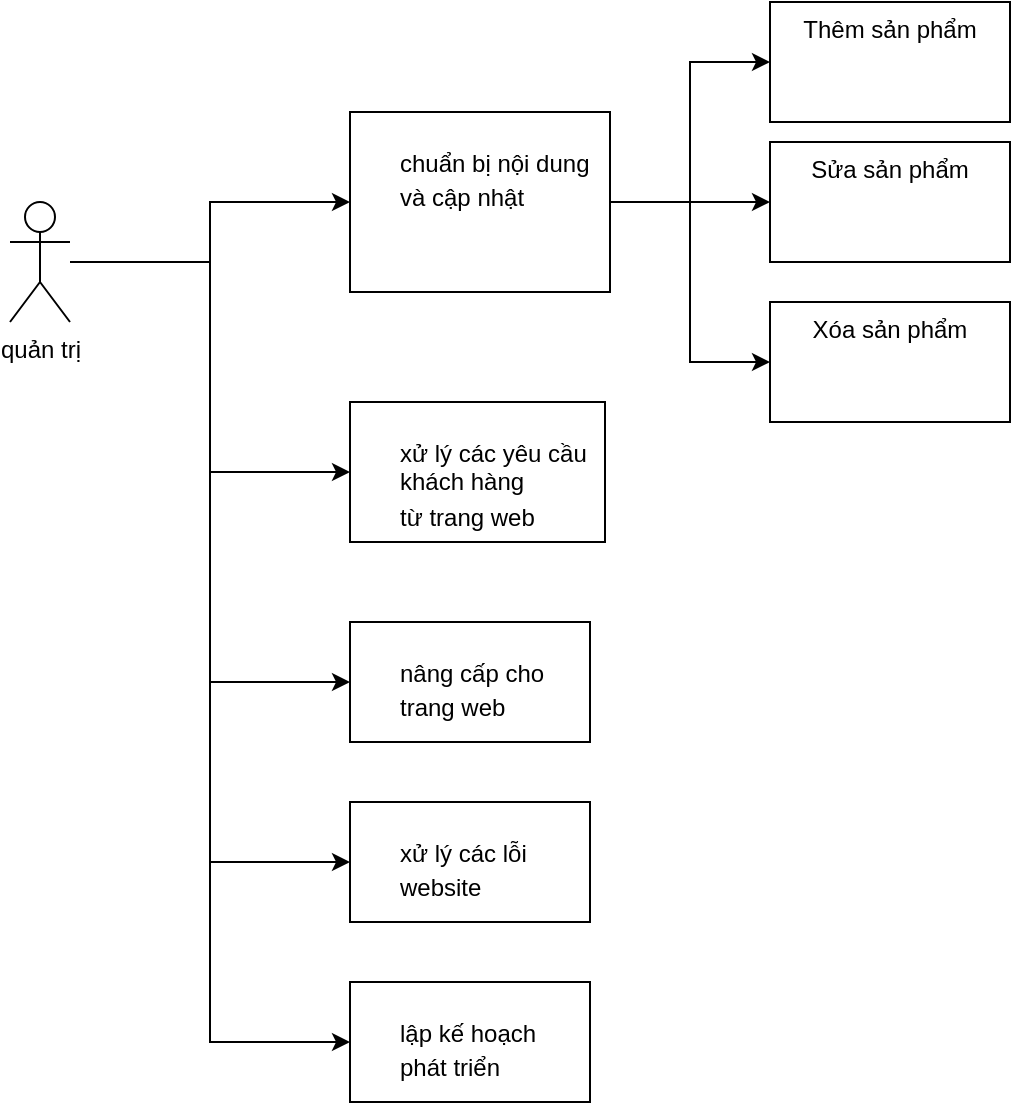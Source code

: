 <mxfile version="16.1.0" type="github">
  <diagram id="B6fYnNA_Ycc2_gfgWTXK" name="Page-1">
    <mxGraphModel dx="1221" dy="648" grid="1" gridSize="10" guides="1" tooltips="1" connect="1" arrows="1" fold="1" page="1" pageScale="1" pageWidth="850" pageHeight="1100" math="0" shadow="0">
      <root>
        <mxCell id="0" />
        <mxCell id="1" parent="0" />
        <mxCell id="eLZTv4X-DEWrMysk3diu-4" value="" style="edgeStyle=orthogonalEdgeStyle;rounded=0;orthogonalLoop=1;jettySize=auto;html=1;" edge="1" parent="1" source="eLZTv4X-DEWrMysk3diu-1" target="eLZTv4X-DEWrMysk3diu-3">
          <mxGeometry relative="1" as="geometry" />
        </mxCell>
        <mxCell id="eLZTv4X-DEWrMysk3diu-12" value="" style="edgeStyle=orthogonalEdgeStyle;rounded=0;orthogonalLoop=1;jettySize=auto;html=1;" edge="1" parent="1" source="eLZTv4X-DEWrMysk3diu-1" target="eLZTv4X-DEWrMysk3diu-11">
          <mxGeometry relative="1" as="geometry">
            <Array as="points">
              <mxPoint x="160" y="270" />
              <mxPoint x="160" y="375" />
            </Array>
          </mxGeometry>
        </mxCell>
        <mxCell id="eLZTv4X-DEWrMysk3diu-14" value="" style="edgeStyle=orthogonalEdgeStyle;rounded=0;orthogonalLoop=1;jettySize=auto;html=1;fontSize=12;" edge="1" parent="1" source="eLZTv4X-DEWrMysk3diu-1" target="eLZTv4X-DEWrMysk3diu-13">
          <mxGeometry relative="1" as="geometry">
            <Array as="points">
              <mxPoint x="160" y="270" />
              <mxPoint x="160" y="480" />
            </Array>
          </mxGeometry>
        </mxCell>
        <mxCell id="eLZTv4X-DEWrMysk3diu-17" value="" style="edgeStyle=orthogonalEdgeStyle;rounded=0;orthogonalLoop=1;jettySize=auto;html=1;fontSize=12;" edge="1" parent="1" source="eLZTv4X-DEWrMysk3diu-1" target="eLZTv4X-DEWrMysk3diu-16">
          <mxGeometry relative="1" as="geometry">
            <Array as="points">
              <mxPoint x="160" y="270" />
              <mxPoint x="160" y="570" />
            </Array>
          </mxGeometry>
        </mxCell>
        <mxCell id="eLZTv4X-DEWrMysk3diu-19" value="" style="edgeStyle=orthogonalEdgeStyle;rounded=0;orthogonalLoop=1;jettySize=auto;html=1;fontSize=12;" edge="1" parent="1" source="eLZTv4X-DEWrMysk3diu-1" target="eLZTv4X-DEWrMysk3diu-18">
          <mxGeometry relative="1" as="geometry">
            <Array as="points">
              <mxPoint x="160" y="270" />
              <mxPoint x="160" y="660" />
            </Array>
          </mxGeometry>
        </mxCell>
        <mxCell id="eLZTv4X-DEWrMysk3diu-1" value="quản trị" style="shape=umlActor;verticalLabelPosition=bottom;verticalAlign=top;html=1;outlineConnect=0;" vertex="1" parent="1">
          <mxGeometry x="60" y="240" width="30" height="60" as="geometry" />
        </mxCell>
        <mxCell id="eLZTv4X-DEWrMysk3diu-6" value="" style="edgeStyle=orthogonalEdgeStyle;rounded=0;orthogonalLoop=1;jettySize=auto;html=1;" edge="1" parent="1" source="eLZTv4X-DEWrMysk3diu-3" target="eLZTv4X-DEWrMysk3diu-5">
          <mxGeometry relative="1" as="geometry" />
        </mxCell>
        <mxCell id="eLZTv4X-DEWrMysk3diu-8" value="" style="edgeStyle=orthogonalEdgeStyle;rounded=0;orthogonalLoop=1;jettySize=auto;html=1;" edge="1" parent="1" source="eLZTv4X-DEWrMysk3diu-3" target="eLZTv4X-DEWrMysk3diu-7">
          <mxGeometry relative="1" as="geometry" />
        </mxCell>
        <mxCell id="eLZTv4X-DEWrMysk3diu-10" value="" style="edgeStyle=orthogonalEdgeStyle;rounded=0;orthogonalLoop=1;jettySize=auto;html=1;" edge="1" parent="1" source="eLZTv4X-DEWrMysk3diu-3" target="eLZTv4X-DEWrMysk3diu-9">
          <mxGeometry relative="1" as="geometry">
            <Array as="points">
              <mxPoint x="400" y="240" />
              <mxPoint x="400" y="320" />
            </Array>
          </mxGeometry>
        </mxCell>
        <mxCell id="eLZTv4X-DEWrMysk3diu-3" value="&lt;p class=&quot;MsoNormal&quot; style=&quot;text-align: left ; margin-left: 0.25in&quot;&gt;&lt;span style=&quot;line-height: 107% ; background: white&quot;&gt;&lt;font style=&quot;font-size: 12px&quot;&gt;chuẩn bị nội dung và cập nhật&lt;/font&gt;&lt;/span&gt;&lt;span style=&quot;font-size: 12pt ; line-height: 107%&quot;&gt;&lt;/span&gt;&lt;/p&gt;" style="whiteSpace=wrap;html=1;verticalAlign=top;" vertex="1" parent="1">
          <mxGeometry x="230" y="195" width="130" height="90" as="geometry" />
        </mxCell>
        <mxCell id="eLZTv4X-DEWrMysk3diu-5" value="Thêm sản phẩm" style="whiteSpace=wrap;html=1;verticalAlign=top;" vertex="1" parent="1">
          <mxGeometry x="440" y="140" width="120" height="60" as="geometry" />
        </mxCell>
        <mxCell id="eLZTv4X-DEWrMysk3diu-7" value="Sửa sản phẩm" style="whiteSpace=wrap;html=1;verticalAlign=top;" vertex="1" parent="1">
          <mxGeometry x="440" y="210" width="120" height="60" as="geometry" />
        </mxCell>
        <mxCell id="eLZTv4X-DEWrMysk3diu-9" value="Xóa sản phẩm" style="whiteSpace=wrap;html=1;verticalAlign=top;" vertex="1" parent="1">
          <mxGeometry x="440" y="290" width="120" height="60" as="geometry" />
        </mxCell>
        <mxCell id="eLZTv4X-DEWrMysk3diu-11" value="&lt;p class=&quot;MsoNormal&quot; style=&quot;text-align: left ; margin-left: 0.25in&quot;&gt;&lt;span style=&quot;line-height: 107% ; background: white&quot;&gt;xử lý các yêu cầu khách hàng&lt;br/&gt;từ trang web&lt;/span&gt;&lt;span style=&quot;font-size: 12pt ; line-height: 107%&quot;&gt;&lt;/span&gt;&lt;/p&gt;" style="whiteSpace=wrap;html=1;verticalAlign=top;" vertex="1" parent="1">
          <mxGeometry x="230" y="340" width="127.5" height="70" as="geometry" />
        </mxCell>
        <mxCell id="eLZTv4X-DEWrMysk3diu-13" value="&lt;p class=&quot;MsoNormal&quot; style=&quot;text-align: left ; margin-left: 0.25in&quot;&gt;&lt;span style=&quot;line-height: 107% ; background: white&quot;&gt;&lt;font style=&quot;font-size: 12px&quot;&gt;nâng cấp cho trang web&lt;/font&gt;&lt;/span&gt;&lt;span style=&quot;font-size: 12pt ; line-height: 107%&quot;&gt;&lt;/span&gt;&lt;/p&gt;" style="whiteSpace=wrap;html=1;verticalAlign=top;" vertex="1" parent="1">
          <mxGeometry x="230" y="450" width="120" height="60" as="geometry" />
        </mxCell>
        <mxCell id="eLZTv4X-DEWrMysk3diu-16" value="&lt;p class=&quot;MsoNormal&quot; style=&quot;text-align: left ; margin-left: 0.25in&quot;&gt;&lt;span style=&quot;line-height: 107% ; background: white&quot;&gt;&lt;font style=&quot;font-size: 12px&quot;&gt;xử lý các lỗi website&lt;/font&gt;&lt;/span&gt;&lt;span style=&quot;font-size: 12pt ; line-height: 107%&quot;&gt;&lt;/span&gt;&lt;/p&gt;" style="whiteSpace=wrap;html=1;verticalAlign=top;" vertex="1" parent="1">
          <mxGeometry x="230" y="540" width="120" height="60" as="geometry" />
        </mxCell>
        <mxCell id="eLZTv4X-DEWrMysk3diu-18" value="&lt;p class=&quot;MsoNormal&quot; style=&quot;text-align: left ; margin-left: 0.25in&quot;&gt;&lt;span style=&quot;line-height: 107% ; background: white&quot;&gt;&lt;font style=&quot;font-size: 12px&quot;&gt;lập kế hoạch phát triển&lt;/font&gt;&lt;/span&gt;&lt;span style=&quot;font-size: 12pt ; line-height: 107%&quot;&gt;&lt;/span&gt;&lt;/p&gt;" style="whiteSpace=wrap;html=1;verticalAlign=top;" vertex="1" parent="1">
          <mxGeometry x="230" y="630" width="120" height="60" as="geometry" />
        </mxCell>
      </root>
    </mxGraphModel>
  </diagram>
</mxfile>
